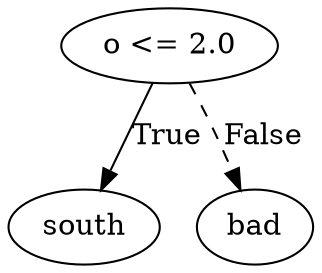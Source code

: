digraph {
0 [label="o <= 2.0"];
1 [label="south"];
0 -> 1 [label="True"];
2 [label="bad"];
0 -> 2 [style="dashed", label="False"];

}